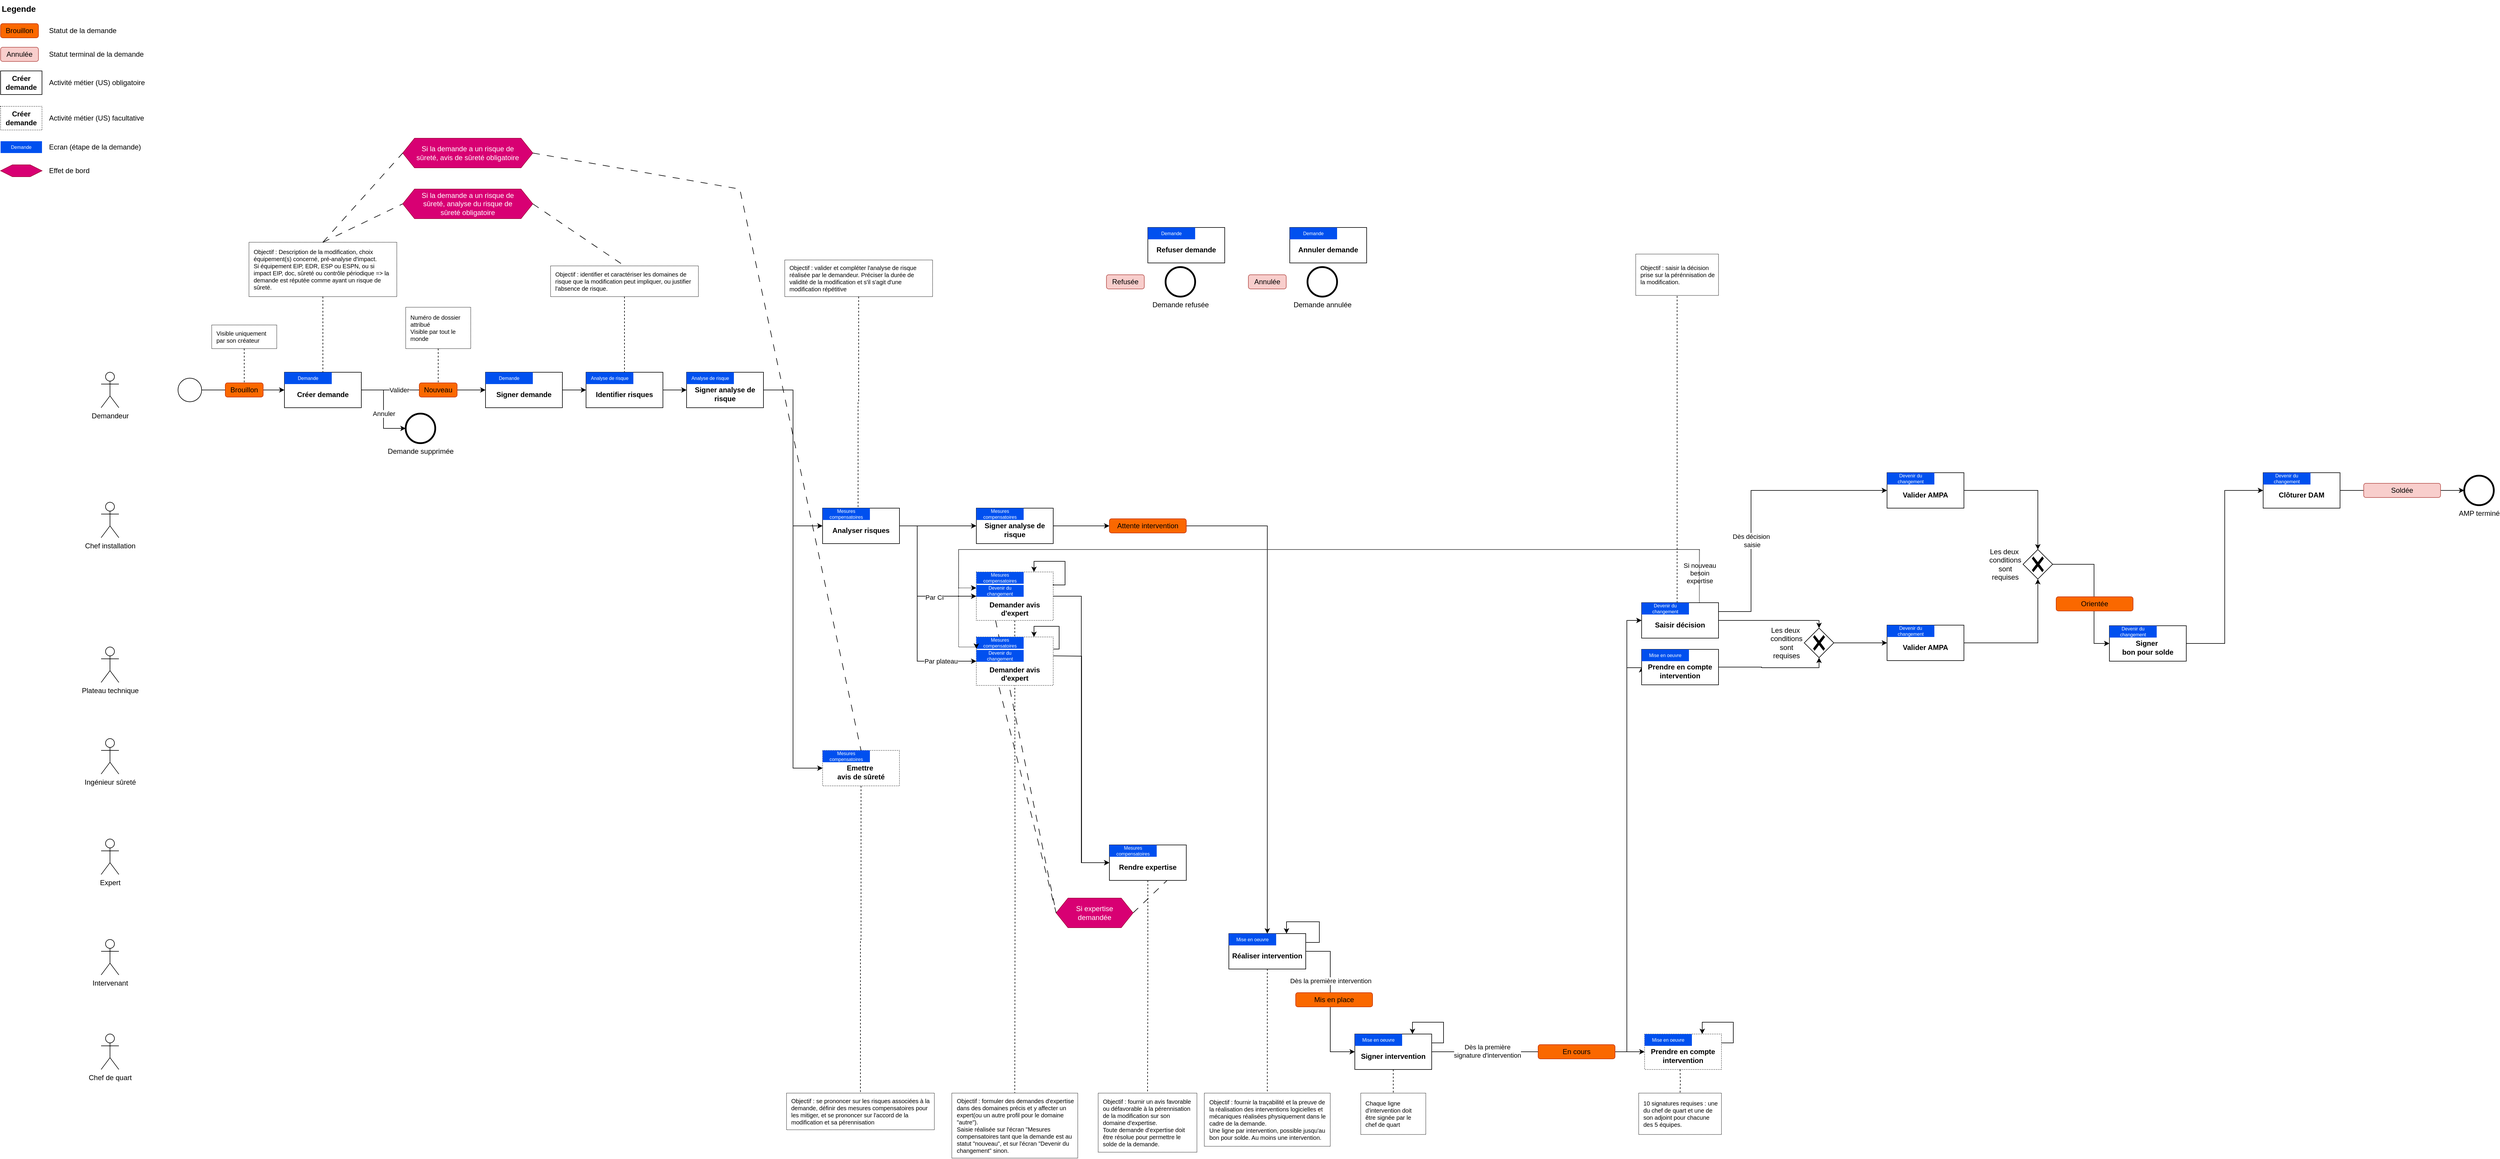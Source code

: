 <mxfile version="27.1.4">
  <diagram id="C5RBs43oDa-KdzZeNtuy" name="Page-1">
    <mxGraphModel dx="8952" dy="7243" grid="1" gridSize="10" guides="1" tooltips="1" connect="1" arrows="1" fold="1" page="1" pageScale="1" pageWidth="827" pageHeight="1169" math="0" shadow="0">
      <root>
        <mxCell id="WIyWlLk6GJQsqaUBKTNV-0" />
        <mxCell id="WIyWlLk6GJQsqaUBKTNV-1" parent="WIyWlLk6GJQsqaUBKTNV-0" />
        <mxCell id="8jjc2kqJS15EgWJWvcIl-383" value="" style="edgeStyle=orthogonalEdgeStyle;rounded=0;orthogonalLoop=1;jettySize=auto;html=1;exitX=1;exitY=0.5;exitDx=0;exitDy=0;" parent="WIyWlLk6GJQsqaUBKTNV-1" source="8jjc2kqJS15EgWJWvcIl-384" target="8jjc2kqJS15EgWJWvcIl-386" edge="1">
          <mxGeometry relative="1" as="geometry">
            <Array as="points" />
          </mxGeometry>
        </mxCell>
        <mxCell id="8jjc2kqJS15EgWJWvcIl-384" value="" style="ellipse;whiteSpace=wrap;html=1;" parent="WIyWlLk6GJQsqaUBKTNV-1" vertex="1">
          <mxGeometry x="-40" y="-1090" width="40" height="40" as="geometry" />
        </mxCell>
        <mxCell id="8jjc2kqJS15EgWJWvcIl-385" value="" style="edgeStyle=orthogonalEdgeStyle;rounded=0;orthogonalLoop=1;jettySize=auto;html=1;" parent="WIyWlLk6GJQsqaUBKTNV-1" source="8jjc2kqJS15EgWJWvcIl-386" target="8jjc2kqJS15EgWJWvcIl-387" edge="1">
          <mxGeometry relative="1" as="geometry" />
        </mxCell>
        <mxCell id="ZmzfmCcFbRjJiwDWbrTt-29" value="Valider" style="edgeLabel;html=1;align=center;verticalAlign=middle;resizable=0;points=[];" vertex="1" connectable="0" parent="8jjc2kqJS15EgWJWvcIl-385">
          <mxGeometry x="-0.389" relative="1" as="geometry">
            <mxPoint as="offset" />
          </mxGeometry>
        </mxCell>
        <mxCell id="ZmzfmCcFbRjJiwDWbrTt-28" style="edgeStyle=orthogonalEdgeStyle;rounded=0;orthogonalLoop=1;jettySize=auto;html=1;exitX=1;exitY=0.5;exitDx=0;exitDy=0;entryX=0;entryY=0.5;entryDx=0;entryDy=0;entryPerimeter=0;" edge="1" parent="WIyWlLk6GJQsqaUBKTNV-1" source="8jjc2kqJS15EgWJWvcIl-386" target="ZmzfmCcFbRjJiwDWbrTt-27">
          <mxGeometry relative="1" as="geometry" />
        </mxCell>
        <mxCell id="ZmzfmCcFbRjJiwDWbrTt-30" value="Annuler" style="edgeLabel;html=1;align=center;verticalAlign=middle;resizable=0;points=[];" vertex="1" connectable="0" parent="ZmzfmCcFbRjJiwDWbrTt-28">
          <mxGeometry x="-0.447" relative="1" as="geometry">
            <mxPoint y="39" as="offset" />
          </mxGeometry>
        </mxCell>
        <mxCell id="8jjc2kqJS15EgWJWvcIl-386" value="&lt;div&gt;&lt;br&gt;&lt;/div&gt;&lt;div&gt;Créer demande&lt;/div&gt;" style="rounded=0;whiteSpace=wrap;html=1;fontFamily=Helvetica;fontSize=12;fontColor=#000000;align=center;fontStyle=1;verticalAlign=middle;" parent="WIyWlLk6GJQsqaUBKTNV-1" vertex="1">
          <mxGeometry x="140" y="-1100" width="130" height="60" as="geometry" />
        </mxCell>
        <mxCell id="3V38OUaqerDAB0xKx_UT-15" style="edgeStyle=orthogonalEdgeStyle;rounded=0;orthogonalLoop=1;jettySize=auto;html=1;exitX=1;exitY=0.5;exitDx=0;exitDy=0;entryX=0;entryY=0.5;entryDx=0;entryDy=0;" parent="WIyWlLk6GJQsqaUBKTNV-1" source="8jjc2kqJS15EgWJWvcIl-387" target="3V38OUaqerDAB0xKx_UT-13" edge="1">
          <mxGeometry relative="1" as="geometry" />
        </mxCell>
        <mxCell id="8jjc2kqJS15EgWJWvcIl-387" value="&lt;div&gt;&lt;br&gt;&lt;/div&gt;&lt;div&gt;Signer demande&lt;/div&gt;" style="rounded=0;whiteSpace=wrap;html=1;fontFamily=Helvetica;fontSize=12;fontColor=#000000;align=center;fontStyle=1" parent="WIyWlLk6GJQsqaUBKTNV-1" vertex="1">
          <mxGeometry x="480" y="-1100" width="130" height="60" as="geometry" />
        </mxCell>
        <mxCell id="8jjc2kqJS15EgWJWvcIl-469" value="Brouillon" style="rounded=1;whiteSpace=wrap;html=1;fillColor=#fa6800;fontColor=#000000;strokeColor=#C73500;" parent="WIyWlLk6GJQsqaUBKTNV-1" vertex="1">
          <mxGeometry x="40" y="-1082" width="64" height="24" as="geometry" />
        </mxCell>
        <mxCell id="8jjc2kqJS15EgWJWvcIl-472" style="edgeStyle=orthogonalEdgeStyle;rounded=0;orthogonalLoop=1;jettySize=auto;html=1;exitX=0.5;exitY=1;exitDx=0;exitDy=0;entryX=0.5;entryY=0;entryDx=0;entryDy=0;dashed=1;endArrow=none;startFill=0;" parent="WIyWlLk6GJQsqaUBKTNV-1" source="8jjc2kqJS15EgWJWvcIl-471" target="8jjc2kqJS15EgWJWvcIl-469" edge="1">
          <mxGeometry relative="1" as="geometry" />
        </mxCell>
        <mxCell id="8jjc2kqJS15EgWJWvcIl-471" value="&lt;div align=&quot;left&quot;&gt;Visible uniquement par son créateur&lt;/div&gt;" style="text;html=1;align=left;verticalAlign=middle;whiteSpace=wrap;rounded=0;fontSize=10;strokeColor=default;dashed=1;dashPattern=1 1;glass=0;perimeterSpacing=0;labelPadding=0;spacing=8;" parent="WIyWlLk6GJQsqaUBKTNV-1" vertex="1">
          <mxGeometry x="17" y="-1180" width="110" height="40" as="geometry" />
        </mxCell>
        <mxCell id="8jjc2kqJS15EgWJWvcIl-473" value="Nouveau" style="rounded=1;whiteSpace=wrap;html=1;fillColor=#fa6800;fontColor=#000000;strokeColor=#C73500;" parent="WIyWlLk6GJQsqaUBKTNV-1" vertex="1">
          <mxGeometry x="368" y="-1082" width="64" height="24" as="geometry" />
        </mxCell>
        <mxCell id="8jjc2kqJS15EgWJWvcIl-474" value="&lt;div&gt;Numéro de dossier attribué&lt;/div&gt;&lt;div&gt;Visible par tout le monde&lt;/div&gt;" style="text;html=1;align=left;verticalAlign=middle;whiteSpace=wrap;rounded=0;fontSize=10;strokeColor=default;dashed=1;dashPattern=1 1;glass=0;perimeterSpacing=0;labelPadding=0;spacing=8;" parent="WIyWlLk6GJQsqaUBKTNV-1" vertex="1">
          <mxGeometry x="345" y="-1210" width="110" height="70" as="geometry" />
        </mxCell>
        <mxCell id="8jjc2kqJS15EgWJWvcIl-475" style="edgeStyle=orthogonalEdgeStyle;rounded=0;orthogonalLoop=1;jettySize=auto;html=1;exitX=0.5;exitY=1;exitDx=0;exitDy=0;entryX=0.5;entryY=0;entryDx=0;entryDy=0;dashed=1;endArrow=none;startFill=0;" parent="WIyWlLk6GJQsqaUBKTNV-1" source="8jjc2kqJS15EgWJWvcIl-474" target="8jjc2kqJS15EgWJWvcIl-473" edge="1">
          <mxGeometry relative="1" as="geometry">
            <mxPoint x="160" y="-1120" as="sourcePoint" />
            <mxPoint x="160" y="-1062" as="targetPoint" />
          </mxGeometry>
        </mxCell>
        <mxCell id="3V38OUaqerDAB0xKx_UT-0" value="Demande" style="rounded=0;whiteSpace=wrap;html=1;fillColor=#0050ef;fontColor=#ffffff;strokeColor=none;fontSize=8;" parent="WIyWlLk6GJQsqaUBKTNV-1" vertex="1">
          <mxGeometry x="140" y="-1100" width="80" height="20" as="geometry" />
        </mxCell>
        <mxCell id="3V38OUaqerDAB0xKx_UT-1" style="edgeStyle=orthogonalEdgeStyle;rounded=0;orthogonalLoop=1;jettySize=auto;html=1;exitX=0.5;exitY=1;exitDx=0;exitDy=0;entryX=0.5;entryY=0;entryDx=0;entryDy=0;dashed=1;endArrow=none;startFill=0;" parent="WIyWlLk6GJQsqaUBKTNV-1" source="3V38OUaqerDAB0xKx_UT-2" edge="1">
          <mxGeometry relative="1" as="geometry">
            <mxPoint x="205" y="-1100" as="targetPoint" />
          </mxGeometry>
        </mxCell>
        <mxCell id="ZmzfmCcFbRjJiwDWbrTt-33" style="rounded=0;orthogonalLoop=1;jettySize=auto;html=1;exitX=0.5;exitY=0;exitDx=0;exitDy=0;entryX=0;entryY=0.5;entryDx=0;entryDy=0;dashed=1;endArrow=none;startFill=0;dashPattern=12 12;" edge="1" parent="WIyWlLk6GJQsqaUBKTNV-1" source="3V38OUaqerDAB0xKx_UT-2" target="3V38OUaqerDAB0xKx_UT-16">
          <mxGeometry relative="1" as="geometry" />
        </mxCell>
        <mxCell id="3V38OUaqerDAB0xKx_UT-2" value="&lt;div&gt;Objectif : Description de la modification, choix équipement(s) concerné, pré-analyse d&#39;impact.&lt;/div&gt;&lt;div&gt;Si équipement EIP, EDR, ESP ou ESPN, ou si impact EIP, doc, sûreté ou contrôle périodique =&amp;gt; la demande est réputée comme ayant un risque de sûreté.&lt;/div&gt;" style="text;html=1;align=left;verticalAlign=middle;whiteSpace=wrap;rounded=0;fontSize=10;strokeColor=default;dashed=1;dashPattern=1 1;glass=0;perimeterSpacing=0;labelPadding=0;spacing=8;" parent="WIyWlLk6GJQsqaUBKTNV-1" vertex="1">
          <mxGeometry x="80" y="-1320" width="250" height="92" as="geometry" />
        </mxCell>
        <mxCell id="3V38OUaqerDAB0xKx_UT-3" value="Demande" style="rounded=0;whiteSpace=wrap;html=1;fillColor=#0050ef;fontColor=#ffffff;strokeColor=none;fontSize=8;" parent="WIyWlLk6GJQsqaUBKTNV-1" vertex="1">
          <mxGeometry x="480" y="-1100" width="80" height="20" as="geometry" />
        </mxCell>
        <mxCell id="3V38OUaqerDAB0xKx_UT-4" value="Brouillon" style="rounded=1;whiteSpace=wrap;html=1;fillColor=#fa6800;fontColor=#000000;strokeColor=#C73500;" parent="WIyWlLk6GJQsqaUBKTNV-1" vertex="1">
          <mxGeometry x="-340" y="-1690" width="64" height="24" as="geometry" />
        </mxCell>
        <mxCell id="3V38OUaqerDAB0xKx_UT-6" value="Legende" style="text;html=1;whiteSpace=wrap;overflow=hidden;rounded=0;fontStyle=1;fontSize=14;" parent="WIyWlLk6GJQsqaUBKTNV-1" vertex="1">
          <mxGeometry x="-340" y="-1730" width="60" height="26" as="geometry" />
        </mxCell>
        <mxCell id="3V38OUaqerDAB0xKx_UT-7" value="Statut de la demande" style="text;html=1;align=left;verticalAlign=middle;whiteSpace=wrap;rounded=0;" parent="WIyWlLk6GJQsqaUBKTNV-1" vertex="1">
          <mxGeometry x="-260" y="-1693" width="120" height="30" as="geometry" />
        </mxCell>
        <mxCell id="3V38OUaqerDAB0xKx_UT-8" value="&lt;div&gt;Créer demande&lt;/div&gt;" style="rounded=0;whiteSpace=wrap;html=1;fontFamily=Helvetica;fontSize=12;fontColor=#000000;align=center;fontStyle=1;verticalAlign=middle;" parent="WIyWlLk6GJQsqaUBKTNV-1" vertex="1">
          <mxGeometry x="-340" y="-1610" width="70" height="40" as="geometry" />
        </mxCell>
        <mxCell id="3V38OUaqerDAB0xKx_UT-9" value="Activité métier (US)&amp;nbsp;obligatoire" style="text;html=1;align=left;verticalAlign=middle;whiteSpace=wrap;rounded=0;" parent="WIyWlLk6GJQsqaUBKTNV-1" vertex="1">
          <mxGeometry x="-260" y="-1605" width="210" height="30" as="geometry" />
        </mxCell>
        <mxCell id="3V38OUaqerDAB0xKx_UT-10" value="Demande" style="rounded=0;whiteSpace=wrap;html=1;fillColor=#0050ef;fontColor=#ffffff;strokeColor=none;fontSize=8;" parent="WIyWlLk6GJQsqaUBKTNV-1" vertex="1">
          <mxGeometry x="-340" y="-1491" width="70" height="20" as="geometry" />
        </mxCell>
        <mxCell id="3V38OUaqerDAB0xKx_UT-12" value="Ecran (étape de la demande)" style="text;html=1;align=left;verticalAlign=middle;whiteSpace=wrap;rounded=0;" parent="WIyWlLk6GJQsqaUBKTNV-1" vertex="1">
          <mxGeometry x="-260" y="-1496" width="180" height="30" as="geometry" />
        </mxCell>
        <mxCell id="3V38OUaqerDAB0xKx_UT-26" style="edgeStyle=orthogonalEdgeStyle;rounded=0;orthogonalLoop=1;jettySize=auto;html=1;exitX=1;exitY=0.5;exitDx=0;exitDy=0;entryX=0;entryY=0.5;entryDx=0;entryDy=0;" parent="WIyWlLk6GJQsqaUBKTNV-1" source="3V38OUaqerDAB0xKx_UT-13" target="3V38OUaqerDAB0xKx_UT-23" edge="1">
          <mxGeometry relative="1" as="geometry" />
        </mxCell>
        <mxCell id="3V38OUaqerDAB0xKx_UT-13" value="&lt;br&gt;&lt;div&gt;Identifier risques&lt;/div&gt;" style="rounded=0;whiteSpace=wrap;html=1;fontFamily=Helvetica;fontSize=12;fontColor=#000000;align=center;fontStyle=1" parent="WIyWlLk6GJQsqaUBKTNV-1" vertex="1">
          <mxGeometry x="650" y="-1100" width="130" height="60" as="geometry" />
        </mxCell>
        <mxCell id="3V38OUaqerDAB0xKx_UT-14" value="Analyse de risque" style="rounded=0;whiteSpace=wrap;html=1;fillColor=#0050ef;fontColor=#ffffff;strokeColor=none;fontSize=8;" parent="WIyWlLk6GJQsqaUBKTNV-1" vertex="1">
          <mxGeometry x="650" y="-1100" width="80" height="20" as="geometry" />
        </mxCell>
        <mxCell id="3V38OUaqerDAB0xKx_UT-16" value="Si la demande a un risque de sûreté, analyse du risque de sûreté obligatoire" style="shape=hexagon;perimeter=hexagonPerimeter2;whiteSpace=wrap;html=1;fixedSize=1;spacingLeft=16;spacingRight=16;fillColor=#d80073;fontColor=#ffffff;strokeColor=#A50040;" parent="WIyWlLk6GJQsqaUBKTNV-1" vertex="1">
          <mxGeometry x="340" y="-1410" width="220" height="50" as="geometry" />
        </mxCell>
        <mxCell id="3V38OUaqerDAB0xKx_UT-19" value="&lt;div&gt;&lt;br&gt;&lt;/div&gt;" style="shape=hexagon;perimeter=hexagonPerimeter2;whiteSpace=wrap;html=1;fixedSize=1;spacingLeft=16;spacingRight=16;fillColor=#d80073;fontColor=#ffffff;strokeColor=#A50040;" parent="WIyWlLk6GJQsqaUBKTNV-1" vertex="1">
          <mxGeometry x="-340" y="-1451" width="70" height="20" as="geometry" />
        </mxCell>
        <mxCell id="3V38OUaqerDAB0xKx_UT-20" value="Effet de bord" style="text;html=1;align=left;verticalAlign=middle;whiteSpace=wrap;rounded=0;" parent="WIyWlLk6GJQsqaUBKTNV-1" vertex="1">
          <mxGeometry x="-260" y="-1456" width="180" height="30" as="geometry" />
        </mxCell>
        <mxCell id="3V38OUaqerDAB0xKx_UT-21" value="&lt;div&gt;Objectif : identifier et caractériser les domaines de risque que la modification peut impliquer, ou justifier l&#39;absence de risque.&lt;/div&gt;" style="text;html=1;align=left;verticalAlign=middle;whiteSpace=wrap;rounded=0;fontSize=10;strokeColor=default;dashed=1;dashPattern=1 1;glass=0;perimeterSpacing=0;labelPadding=0;spacing=8;" parent="WIyWlLk6GJQsqaUBKTNV-1" vertex="1">
          <mxGeometry x="590" y="-1280" width="250" height="52" as="geometry" />
        </mxCell>
        <mxCell id="3V38OUaqerDAB0xKx_UT-22" style="edgeStyle=orthogonalEdgeStyle;rounded=0;orthogonalLoop=1;jettySize=auto;html=1;exitX=0.5;exitY=1;exitDx=0;exitDy=0;entryX=0.5;entryY=0;entryDx=0;entryDy=0;dashed=1;endArrow=none;startFill=0;" parent="WIyWlLk6GJQsqaUBKTNV-1" source="3V38OUaqerDAB0xKx_UT-21" target="3V38OUaqerDAB0xKx_UT-13" edge="1">
          <mxGeometry relative="1" as="geometry">
            <mxPoint x="360" y="-1022" as="targetPoint" />
            <mxPoint x="360" y="-1150" as="sourcePoint" />
          </mxGeometry>
        </mxCell>
        <mxCell id="3V38OUaqerDAB0xKx_UT-33" style="edgeStyle=orthogonalEdgeStyle;rounded=0;orthogonalLoop=1;jettySize=auto;html=1;exitX=1;exitY=0.5;exitDx=0;exitDy=0;entryX=0;entryY=0.5;entryDx=0;entryDy=0;" parent="WIyWlLk6GJQsqaUBKTNV-1" source="3V38OUaqerDAB0xKx_UT-23" target="3V38OUaqerDAB0xKx_UT-31" edge="1">
          <mxGeometry relative="1" as="geometry" />
        </mxCell>
        <mxCell id="ZmzfmCcFbRjJiwDWbrTt-7" style="edgeStyle=orthogonalEdgeStyle;rounded=0;orthogonalLoop=1;jettySize=auto;html=1;exitX=1;exitY=0.5;exitDx=0;exitDy=0;entryX=0;entryY=0.5;entryDx=0;entryDy=0;" edge="1" parent="WIyWlLk6GJQsqaUBKTNV-1" source="3V38OUaqerDAB0xKx_UT-23" target="ZmzfmCcFbRjJiwDWbrTt-5">
          <mxGeometry relative="1" as="geometry" />
        </mxCell>
        <mxCell id="3V38OUaqerDAB0xKx_UT-23" value="&lt;div&gt;&lt;br&gt;&lt;/div&gt;&lt;div&gt;Signer analyse de risque&lt;/div&gt;" style="rounded=0;whiteSpace=wrap;html=1;fontFamily=Helvetica;fontSize=12;fontColor=#000000;align=center;fontStyle=1" parent="WIyWlLk6GJQsqaUBKTNV-1" vertex="1">
          <mxGeometry x="820" y="-1100" width="130" height="60" as="geometry" />
        </mxCell>
        <mxCell id="3V38OUaqerDAB0xKx_UT-24" value="Analyse de risque" style="rounded=0;whiteSpace=wrap;html=1;fillColor=#0050ef;fontColor=#ffffff;strokeColor=none;fontSize=8;" parent="WIyWlLk6GJQsqaUBKTNV-1" vertex="1">
          <mxGeometry x="820" y="-1100" width="80" height="20" as="geometry" />
        </mxCell>
        <mxCell id="3V38OUaqerDAB0xKx_UT-27" value="Demandeur" style="shape=umlActor;verticalLabelPosition=bottom;verticalAlign=top;html=1;outlineConnect=0;" parent="WIyWlLk6GJQsqaUBKTNV-1" vertex="1">
          <mxGeometry x="-170" y="-1100" width="30" height="60" as="geometry" />
        </mxCell>
        <mxCell id="3V38OUaqerDAB0xKx_UT-30" value="Chef installation" style="shape=umlActor;verticalLabelPosition=bottom;verticalAlign=top;html=1;outlineConnect=0;" parent="WIyWlLk6GJQsqaUBKTNV-1" vertex="1">
          <mxGeometry x="-170" y="-880" width="30" height="60" as="geometry" />
        </mxCell>
        <mxCell id="ZmzfmCcFbRjJiwDWbrTt-2" style="edgeStyle=orthogonalEdgeStyle;rounded=0;orthogonalLoop=1;jettySize=auto;html=1;exitX=1;exitY=0.5;exitDx=0;exitDy=0;entryX=0;entryY=0.5;entryDx=0;entryDy=0;" edge="1" parent="WIyWlLk6GJQsqaUBKTNV-1" source="3V38OUaqerDAB0xKx_UT-31" target="ZmzfmCcFbRjJiwDWbrTt-0">
          <mxGeometry relative="1" as="geometry" />
        </mxCell>
        <mxCell id="ZmzfmCcFbRjJiwDWbrTt-21" style="edgeStyle=orthogonalEdgeStyle;rounded=0;orthogonalLoop=1;jettySize=auto;html=1;exitX=1;exitY=0.5;exitDx=0;exitDy=0;entryX=0;entryY=0.5;entryDx=0;entryDy=0;" edge="1" parent="WIyWlLk6GJQsqaUBKTNV-1" source="3V38OUaqerDAB0xKx_UT-31" target="ZmzfmCcFbRjJiwDWbrTt-16">
          <mxGeometry relative="1" as="geometry">
            <mxPoint x="1250" y="-700" as="targetPoint" />
            <Array as="points">
              <mxPoint x="1210" y="-840" />
              <mxPoint x="1210" y="-721" />
            </Array>
          </mxGeometry>
        </mxCell>
        <mxCell id="ZmzfmCcFbRjJiwDWbrTt-57" value="Par CI" style="edgeLabel;html=1;align=center;verticalAlign=middle;resizable=0;points=[];" vertex="1" connectable="0" parent="ZmzfmCcFbRjJiwDWbrTt-21">
          <mxGeometry x="0.641" y="-1" relative="1" as="geometry">
            <mxPoint x="-27" y="1" as="offset" />
          </mxGeometry>
        </mxCell>
        <mxCell id="ZmzfmCcFbRjJiwDWbrTt-25" style="edgeStyle=orthogonalEdgeStyle;rounded=0;orthogonalLoop=1;jettySize=auto;html=1;exitX=1;exitY=0.5;exitDx=0;exitDy=0;entryX=0;entryY=0.5;entryDx=0;entryDy=0;" edge="1" parent="WIyWlLk6GJQsqaUBKTNV-1" source="3V38OUaqerDAB0xKx_UT-31" target="ZmzfmCcFbRjJiwDWbrTt-104">
          <mxGeometry relative="1" as="geometry">
            <mxPoint x="1210" y="-590" as="targetPoint" />
            <Array as="points">
              <mxPoint x="1210" y="-840" />
              <mxPoint x="1210" y="-611" />
            </Array>
          </mxGeometry>
        </mxCell>
        <mxCell id="ZmzfmCcFbRjJiwDWbrTt-58" value="Par plateau" style="edgeLabel;html=1;align=center;verticalAlign=middle;resizable=0;points=[];" vertex="1" connectable="0" parent="ZmzfmCcFbRjJiwDWbrTt-25">
          <mxGeometry x="0.785" y="-5" relative="1" as="geometry">
            <mxPoint x="-22" y="-5" as="offset" />
          </mxGeometry>
        </mxCell>
        <mxCell id="3V38OUaqerDAB0xKx_UT-31" value="&lt;br&gt;&lt;div&gt;Analyser risques&lt;/div&gt;" style="rounded=0;whiteSpace=wrap;html=1;fontFamily=Helvetica;fontSize=12;fontColor=#000000;align=center;fontStyle=1" parent="WIyWlLk6GJQsqaUBKTNV-1" vertex="1">
          <mxGeometry x="1050" y="-870" width="130" height="60" as="geometry" />
        </mxCell>
        <mxCell id="3V38OUaqerDAB0xKx_UT-32" value="Mesures compensatoires" style="rounded=0;whiteSpace=wrap;html=1;fillColor=#0050ef;fontColor=#ffffff;strokeColor=none;fontSize=8;" parent="WIyWlLk6GJQsqaUBKTNV-1" vertex="1">
          <mxGeometry x="1050" y="-870" width="80" height="20" as="geometry" />
        </mxCell>
        <mxCell id="3V38OUaqerDAB0xKx_UT-34" value="&lt;div&gt;Objectif : valider et compléter l&#39;analyse de risque réalisée par le demandeur. Préciser la durée de validité de la modification et s&#39;il s&#39;agit d&#39;une modification répétitive&lt;/div&gt;" style="text;html=1;align=left;verticalAlign=middle;whiteSpace=wrap;rounded=0;fontSize=10;strokeColor=default;dashed=1;dashPattern=1 1;glass=0;perimeterSpacing=0;labelPadding=0;spacing=8;" parent="WIyWlLk6GJQsqaUBKTNV-1" vertex="1">
          <mxGeometry x="986" y="-1290" width="250" height="62" as="geometry" />
        </mxCell>
        <mxCell id="3V38OUaqerDAB0xKx_UT-35" style="edgeStyle=orthogonalEdgeStyle;rounded=0;orthogonalLoop=1;jettySize=auto;html=1;exitX=0.5;exitY=1;exitDx=0;exitDy=0;entryX=0.75;entryY=0;entryDx=0;entryDy=0;dashed=1;endArrow=none;startFill=0;" parent="WIyWlLk6GJQsqaUBKTNV-1" source="3V38OUaqerDAB0xKx_UT-34" target="3V38OUaqerDAB0xKx_UT-32" edge="1">
          <mxGeometry relative="1" as="geometry">
            <mxPoint x="760" y="-1002" as="targetPoint" />
            <mxPoint x="760" y="-1130" as="sourcePoint" />
          </mxGeometry>
        </mxCell>
        <mxCell id="ZmzfmCcFbRjJiwDWbrTt-26" style="edgeStyle=orthogonalEdgeStyle;rounded=0;orthogonalLoop=1;jettySize=auto;html=1;exitX=1;exitY=0.5;exitDx=0;exitDy=0;entryX=0;entryY=0.5;entryDx=0;entryDy=0;" edge="1" parent="WIyWlLk6GJQsqaUBKTNV-1" source="ZmzfmCcFbRjJiwDWbrTt-0" target="ZmzfmCcFbRjJiwDWbrTt-3">
          <mxGeometry relative="1" as="geometry" />
        </mxCell>
        <mxCell id="ZmzfmCcFbRjJiwDWbrTt-0" value="&lt;div&gt;&lt;br&gt;&lt;/div&gt;&lt;div&gt;Signer analyse de risque&lt;/div&gt;" style="rounded=0;whiteSpace=wrap;html=1;fontFamily=Helvetica;fontSize=12;fontColor=#000000;align=center;fontStyle=1" vertex="1" parent="WIyWlLk6GJQsqaUBKTNV-1">
          <mxGeometry x="1310" y="-870" width="130" height="60" as="geometry" />
        </mxCell>
        <mxCell id="ZmzfmCcFbRjJiwDWbrTt-1" value="Mesures compensatoires" style="rounded=0;whiteSpace=wrap;html=1;fillColor=#0050ef;fontColor=#ffffff;strokeColor=none;fontSize=8;" vertex="1" parent="WIyWlLk6GJQsqaUBKTNV-1">
          <mxGeometry x="1310" y="-870" width="80" height="20" as="geometry" />
        </mxCell>
        <mxCell id="ZmzfmCcFbRjJiwDWbrTt-64" style="edgeStyle=orthogonalEdgeStyle;rounded=0;orthogonalLoop=1;jettySize=auto;html=1;exitX=1;exitY=0.5;exitDx=0;exitDy=0;entryX=0.5;entryY=0;entryDx=0;entryDy=0;" edge="1" parent="WIyWlLk6GJQsqaUBKTNV-1" source="ZmzfmCcFbRjJiwDWbrTt-3" target="ZmzfmCcFbRjJiwDWbrTt-62">
          <mxGeometry relative="1" as="geometry" />
        </mxCell>
        <mxCell id="ZmzfmCcFbRjJiwDWbrTt-3" value="Attente intervention" style="rounded=1;whiteSpace=wrap;html=1;fillColor=#fa6800;fontColor=#000000;strokeColor=#C73500;" vertex="1" parent="WIyWlLk6GJQsqaUBKTNV-1">
          <mxGeometry x="1535" y="-852" width="130" height="24" as="geometry" />
        </mxCell>
        <mxCell id="ZmzfmCcFbRjJiwDWbrTt-4" value="Ingénieur sûreté" style="shape=umlActor;verticalLabelPosition=bottom;verticalAlign=top;html=1;outlineConnect=0;" vertex="1" parent="WIyWlLk6GJQsqaUBKTNV-1">
          <mxGeometry x="-170" y="-480" width="30" height="60" as="geometry" />
        </mxCell>
        <mxCell id="ZmzfmCcFbRjJiwDWbrTt-5" value="&lt;div&gt;&lt;br&gt;&lt;/div&gt;&lt;div&gt;Emettre&amp;nbsp;&lt;/div&gt;&lt;div&gt;avis de sûreté&lt;/div&gt;" style="rounded=0;whiteSpace=wrap;html=1;fontFamily=Helvetica;fontSize=12;fontColor=#000000;align=center;fontStyle=1;dashed=1;dashPattern=1 2;" vertex="1" parent="WIyWlLk6GJQsqaUBKTNV-1">
          <mxGeometry x="1050" y="-460" width="130" height="60" as="geometry" />
        </mxCell>
        <mxCell id="ZmzfmCcFbRjJiwDWbrTt-6" value="Mesures compensatoires" style="rounded=0;whiteSpace=wrap;html=1;fillColor=#0050ef;fontColor=#ffffff;strokeColor=none;fontSize=8;" vertex="1" parent="WIyWlLk6GJQsqaUBKTNV-1">
          <mxGeometry x="1050" y="-460" width="80" height="20" as="geometry" />
        </mxCell>
        <mxCell id="ZmzfmCcFbRjJiwDWbrTt-8" value="Si la demande a un risque de sûreté, avis de sûreté obligatoire" style="shape=hexagon;perimeter=hexagonPerimeter2;whiteSpace=wrap;html=1;fixedSize=1;spacingLeft=16;spacingRight=16;fillColor=#d80073;fontColor=#ffffff;strokeColor=#A50040;" vertex="1" parent="WIyWlLk6GJQsqaUBKTNV-1">
          <mxGeometry x="340" y="-1496" width="220" height="50" as="geometry" />
        </mxCell>
        <mxCell id="ZmzfmCcFbRjJiwDWbrTt-12" value="Plateau technique" style="shape=umlActor;verticalLabelPosition=bottom;verticalAlign=top;html=1;outlineConnect=0;" vertex="1" parent="WIyWlLk6GJQsqaUBKTNV-1">
          <mxGeometry x="-170" y="-635" width="30" height="60" as="geometry" />
        </mxCell>
        <mxCell id="ZmzfmCcFbRjJiwDWbrTt-50" style="edgeStyle=orthogonalEdgeStyle;rounded=0;orthogonalLoop=1;jettySize=auto;html=1;exitX=1;exitY=0.5;exitDx=0;exitDy=0;entryX=0;entryY=0.5;entryDx=0;entryDy=0;" edge="1" parent="WIyWlLk6GJQsqaUBKTNV-1" source="ZmzfmCcFbRjJiwDWbrTt-16" target="ZmzfmCcFbRjJiwDWbrTt-48">
          <mxGeometry relative="1" as="geometry" />
        </mxCell>
        <mxCell id="ZmzfmCcFbRjJiwDWbrTt-16" value="&lt;br&gt;&lt;div&gt;&lt;br&gt;&lt;/div&gt;&lt;div&gt;&lt;br&gt;&lt;/div&gt;&lt;div&gt;Demander avis d&#39;expert&lt;/div&gt;" style="rounded=0;whiteSpace=wrap;html=1;fontFamily=Helvetica;fontSize=12;fontColor=#000000;align=center;fontStyle=1;dashed=1;dashPattern=1 2;" vertex="1" parent="WIyWlLk6GJQsqaUBKTNV-1">
          <mxGeometry x="1310" y="-762" width="130" height="82" as="geometry" />
        </mxCell>
        <mxCell id="ZmzfmCcFbRjJiwDWbrTt-17" value="Mesures compensatoires" style="rounded=0;whiteSpace=wrap;html=1;fillColor=#0050ef;fontColor=#ffffff;strokeColor=none;fontSize=8;" vertex="1" parent="WIyWlLk6GJQsqaUBKTNV-1">
          <mxGeometry x="1310" y="-762" width="80" height="20" as="geometry" />
        </mxCell>
        <mxCell id="ZmzfmCcFbRjJiwDWbrTt-18" value="&lt;div&gt;Créer demande&lt;/div&gt;" style="rounded=0;whiteSpace=wrap;html=1;fontFamily=Helvetica;fontSize=12;fontColor=#000000;align=center;fontStyle=1;verticalAlign=middle;dashed=1;dashPattern=1 2;" vertex="1" parent="WIyWlLk6GJQsqaUBKTNV-1">
          <mxGeometry x="-340" y="-1550" width="70" height="40" as="geometry" />
        </mxCell>
        <mxCell id="ZmzfmCcFbRjJiwDWbrTt-19" value="Activité métier (US) facultative" style="text;html=1;align=left;verticalAlign=middle;whiteSpace=wrap;rounded=0;" vertex="1" parent="WIyWlLk6GJQsqaUBKTNV-1">
          <mxGeometry x="-260" y="-1545" width="210" height="30" as="geometry" />
        </mxCell>
        <mxCell id="ZmzfmCcFbRjJiwDWbrTt-51" style="edgeStyle=orthogonalEdgeStyle;rounded=0;orthogonalLoop=1;jettySize=auto;html=1;exitX=1;exitY=0.5;exitDx=0;exitDy=0;entryX=0;entryY=0.5;entryDx=0;entryDy=0;" edge="1" parent="WIyWlLk6GJQsqaUBKTNV-1" target="ZmzfmCcFbRjJiwDWbrTt-48">
          <mxGeometry relative="1" as="geometry">
            <mxPoint x="1440.0" y="-620" as="sourcePoint" />
          </mxGeometry>
        </mxCell>
        <mxCell id="ZmzfmCcFbRjJiwDWbrTt-54" style="rounded=0;orthogonalLoop=1;jettySize=auto;html=1;exitX=0.25;exitY=1;exitDx=0;exitDy=0;entryX=0;entryY=0.5;entryDx=0;entryDy=0;dashed=1;dashPattern=12 12;endArrow=none;startFill=0;" edge="1" parent="WIyWlLk6GJQsqaUBKTNV-1" target="ZmzfmCcFbRjJiwDWbrTt-53">
          <mxGeometry relative="1" as="geometry">
            <mxPoint x="1342.5" y="-590" as="sourcePoint" />
          </mxGeometry>
        </mxCell>
        <mxCell id="ZmzfmCcFbRjJiwDWbrTt-27" value="Demande supprimée" style="points=[[0.145,0.145,0],[0.5,0,0],[0.855,0.145,0],[1,0.5,0],[0.855,0.855,0],[0.5,1,0],[0.145,0.855,0],[0,0.5,0]];shape=mxgraph.bpmn.event;html=1;verticalLabelPosition=bottom;labelBackgroundColor=#ffffff;verticalAlign=top;align=center;perimeter=ellipsePerimeter;outlineConnect=0;aspect=fixed;outline=end;symbol=terminate2;" vertex="1" parent="WIyWlLk6GJQsqaUBKTNV-1">
          <mxGeometry x="345" y="-1030" width="50" height="50" as="geometry" />
        </mxCell>
        <mxCell id="ZmzfmCcFbRjJiwDWbrTt-31" value="&lt;div&gt;Annulée&lt;/div&gt;" style="rounded=1;whiteSpace=wrap;html=1;fillColor=#f8cecc;strokeColor=#b85450;" vertex="1" parent="WIyWlLk6GJQsqaUBKTNV-1">
          <mxGeometry x="-340" y="-1650" width="64" height="24" as="geometry" />
        </mxCell>
        <mxCell id="ZmzfmCcFbRjJiwDWbrTt-32" value="Statut terminal de la demande" style="text;html=1;align=left;verticalAlign=middle;whiteSpace=wrap;rounded=0;" vertex="1" parent="WIyWlLk6GJQsqaUBKTNV-1">
          <mxGeometry x="-260" y="-1653" width="170" height="30" as="geometry" />
        </mxCell>
        <mxCell id="ZmzfmCcFbRjJiwDWbrTt-34" style="rounded=0;orthogonalLoop=1;jettySize=auto;html=1;exitX=1;exitY=0.5;exitDx=0;exitDy=0;entryX=0.5;entryY=0;entryDx=0;entryDy=0;dashed=1;endArrow=none;startFill=0;dashPattern=12 12;" edge="1" parent="WIyWlLk6GJQsqaUBKTNV-1" source="3V38OUaqerDAB0xKx_UT-16" target="3V38OUaqerDAB0xKx_UT-21">
          <mxGeometry relative="1" as="geometry">
            <mxPoint x="690" y="-1305" as="sourcePoint" />
            <mxPoint x="825" y="-1370" as="targetPoint" />
          </mxGeometry>
        </mxCell>
        <mxCell id="ZmzfmCcFbRjJiwDWbrTt-35" style="rounded=0;orthogonalLoop=1;jettySize=auto;html=1;exitX=0.5;exitY=0;exitDx=0;exitDy=0;entryX=0;entryY=0.5;entryDx=0;entryDy=0;dashed=1;endArrow=none;startFill=0;dashPattern=12 12;" edge="1" parent="WIyWlLk6GJQsqaUBKTNV-1" source="3V38OUaqerDAB0xKx_UT-2" target="ZmzfmCcFbRjJiwDWbrTt-8">
          <mxGeometry relative="1" as="geometry">
            <mxPoint x="240" y="-1235" as="sourcePoint" />
            <mxPoint x="375" y="-1300" as="targetPoint" />
          </mxGeometry>
        </mxCell>
        <mxCell id="ZmzfmCcFbRjJiwDWbrTt-36" style="rounded=0;orthogonalLoop=1;jettySize=auto;html=1;exitX=1;exitY=0.5;exitDx=0;exitDy=0;entryX=0.5;entryY=0;entryDx=0;entryDy=0;dashed=1;endArrow=none;startFill=0;dashPattern=12 12;" edge="1" parent="WIyWlLk6GJQsqaUBKTNV-1" source="ZmzfmCcFbRjJiwDWbrTt-8" target="ZmzfmCcFbRjJiwDWbrTt-5">
          <mxGeometry relative="1" as="geometry">
            <mxPoint x="720" y="-1410" as="sourcePoint" />
            <mxPoint x="875" y="-1305" as="targetPoint" />
            <Array as="points">
              <mxPoint x="910" y="-1410" />
            </Array>
          </mxGeometry>
        </mxCell>
        <mxCell id="ZmzfmCcFbRjJiwDWbrTt-37" value="Annulée" style="rounded=1;whiteSpace=wrap;html=1;fillColor=#f8cecc;fontColor=default;strokeColor=#b85450;align=center;verticalAlign=middle;fontFamily=Helvetica;fontSize=12;" vertex="1" parent="WIyWlLk6GJQsqaUBKTNV-1">
          <mxGeometry x="1770" y="-1265" width="64" height="24" as="geometry" />
        </mxCell>
        <mxCell id="ZmzfmCcFbRjJiwDWbrTt-38" value="Demande annulée" style="points=[[0.145,0.145,0],[0.5,0,0],[0.855,0.145,0],[1,0.5,0],[0.855,0.855,0],[0.5,1,0],[0.145,0.855,0],[0,0.5,0]];shape=mxgraph.bpmn.event;html=1;verticalLabelPosition=bottom;labelBackgroundColor=#ffffff;verticalAlign=top;align=center;perimeter=ellipsePerimeter;outlineConnect=0;aspect=fixed;outline=end;symbol=terminate2;" vertex="1" parent="WIyWlLk6GJQsqaUBKTNV-1">
          <mxGeometry x="1870" y="-1278" width="50" height="50" as="geometry" />
        </mxCell>
        <mxCell id="ZmzfmCcFbRjJiwDWbrTt-39" value="&lt;div&gt;&lt;br&gt;&lt;/div&gt;&lt;div&gt;Annuler demande&lt;/div&gt;" style="rounded=0;whiteSpace=wrap;html=1;fontFamily=Helvetica;fontSize=12;fontColor=#000000;align=center;fontStyle=1" vertex="1" parent="WIyWlLk6GJQsqaUBKTNV-1">
          <mxGeometry x="1840" y="-1345" width="130" height="60" as="geometry" />
        </mxCell>
        <mxCell id="ZmzfmCcFbRjJiwDWbrTt-40" value="Demande" style="rounded=0;whiteSpace=wrap;html=1;fillColor=#0050ef;fontColor=#ffffff;strokeColor=none;fontSize=8;" vertex="1" parent="WIyWlLk6GJQsqaUBKTNV-1">
          <mxGeometry x="1840" y="-1345" width="80" height="20" as="geometry" />
        </mxCell>
        <mxCell id="ZmzfmCcFbRjJiwDWbrTt-41" value="Refusée" style="rounded=1;whiteSpace=wrap;html=1;fillColor=#f8cecc;fontColor=default;strokeColor=#b85450;align=center;verticalAlign=middle;fontFamily=Helvetica;fontSize=12;" vertex="1" parent="WIyWlLk6GJQsqaUBKTNV-1">
          <mxGeometry x="1530" y="-1265" width="64" height="24" as="geometry" />
        </mxCell>
        <mxCell id="ZmzfmCcFbRjJiwDWbrTt-42" value="Demande refusée" style="points=[[0.145,0.145,0],[0.5,0,0],[0.855,0.145,0],[1,0.5,0],[0.855,0.855,0],[0.5,1,0],[0.145,0.855,0],[0,0.5,0]];shape=mxgraph.bpmn.event;html=1;verticalLabelPosition=bottom;labelBackgroundColor=#ffffff;verticalAlign=top;align=center;perimeter=ellipsePerimeter;outlineConnect=0;aspect=fixed;outline=end;symbol=terminate2;" vertex="1" parent="WIyWlLk6GJQsqaUBKTNV-1">
          <mxGeometry x="1630" y="-1278" width="50" height="50" as="geometry" />
        </mxCell>
        <mxCell id="ZmzfmCcFbRjJiwDWbrTt-43" value="&lt;div&gt;&lt;br&gt;&lt;/div&gt;&lt;div&gt;Refuser demande&lt;/div&gt;" style="rounded=0;whiteSpace=wrap;html=1;fontFamily=Helvetica;fontSize=12;fontColor=#000000;align=center;fontStyle=1" vertex="1" parent="WIyWlLk6GJQsqaUBKTNV-1">
          <mxGeometry x="1600" y="-1345" width="130" height="60" as="geometry" />
        </mxCell>
        <mxCell id="ZmzfmCcFbRjJiwDWbrTt-44" value="Demande" style="rounded=0;whiteSpace=wrap;html=1;fillColor=#0050ef;fontColor=#ffffff;strokeColor=none;fontSize=8;" vertex="1" parent="WIyWlLk6GJQsqaUBKTNV-1">
          <mxGeometry x="1600" y="-1345" width="80" height="20" as="geometry" />
        </mxCell>
        <mxCell id="ZmzfmCcFbRjJiwDWbrTt-45" value="&lt;div&gt;Objectif : se prononcer sur les risques associées à la demande, définir des mesures compensatoires pour les mitiger, et se prononcer sur l&#39;accord de la modification et sa pérennisation&lt;/div&gt;" style="text;html=1;align=left;verticalAlign=middle;whiteSpace=wrap;rounded=0;fontSize=10;strokeColor=default;dashed=1;dashPattern=1 1;glass=0;perimeterSpacing=0;labelPadding=0;spacing=8;" vertex="1" parent="WIyWlLk6GJQsqaUBKTNV-1">
          <mxGeometry x="989" y="120" width="250" height="62" as="geometry" />
        </mxCell>
        <mxCell id="ZmzfmCcFbRjJiwDWbrTt-46" style="edgeStyle=orthogonalEdgeStyle;rounded=0;orthogonalLoop=1;jettySize=auto;html=1;exitX=0.5;exitY=1;exitDx=0;exitDy=0;entryX=0.5;entryY=0;entryDx=0;entryDy=0;dashed=1;endArrow=none;startFill=0;" edge="1" parent="WIyWlLk6GJQsqaUBKTNV-1" source="ZmzfmCcFbRjJiwDWbrTt-5" target="ZmzfmCcFbRjJiwDWbrTt-45">
          <mxGeometry relative="1" as="geometry">
            <mxPoint x="1160" y="-582" as="targetPoint" />
            <mxPoint x="1161" y="-940" as="sourcePoint" />
          </mxGeometry>
        </mxCell>
        <mxCell id="ZmzfmCcFbRjJiwDWbrTt-47" value="Expert" style="shape=umlActor;verticalLabelPosition=bottom;verticalAlign=top;html=1;outlineConnect=0;" vertex="1" parent="WIyWlLk6GJQsqaUBKTNV-1">
          <mxGeometry x="-170" y="-310" width="30" height="60" as="geometry" />
        </mxCell>
        <mxCell id="ZmzfmCcFbRjJiwDWbrTt-48" value="&lt;br&gt;&lt;div&gt;Rendre expertise&lt;/div&gt;" style="rounded=0;whiteSpace=wrap;html=1;fontFamily=Helvetica;fontSize=12;fontColor=#000000;align=center;fontStyle=1;" vertex="1" parent="WIyWlLk6GJQsqaUBKTNV-1">
          <mxGeometry x="1535" y="-300" width="130" height="60" as="geometry" />
        </mxCell>
        <mxCell id="ZmzfmCcFbRjJiwDWbrTt-49" value="Mesures compensatoires" style="rounded=0;whiteSpace=wrap;html=1;fillColor=#0050ef;fontColor=#ffffff;strokeColor=none;fontSize=8;" vertex="1" parent="WIyWlLk6GJQsqaUBKTNV-1">
          <mxGeometry x="1535" y="-300" width="80" height="20" as="geometry" />
        </mxCell>
        <mxCell id="ZmzfmCcFbRjJiwDWbrTt-55" style="rounded=0;orthogonalLoop=1;jettySize=auto;html=1;exitX=1;exitY=0.5;exitDx=0;exitDy=0;entryX=0.75;entryY=1;entryDx=0;entryDy=0;dashed=1;dashPattern=12 12;endArrow=none;startFill=0;" edge="1" parent="WIyWlLk6GJQsqaUBKTNV-1" source="ZmzfmCcFbRjJiwDWbrTt-53" target="ZmzfmCcFbRjJiwDWbrTt-48">
          <mxGeometry relative="1" as="geometry" />
        </mxCell>
        <mxCell id="ZmzfmCcFbRjJiwDWbrTt-53" value="&lt;div&gt;Si expertise demandée&lt;/div&gt;" style="shape=hexagon;perimeter=hexagonPerimeter2;whiteSpace=wrap;html=1;fixedSize=1;spacingLeft=16;spacingRight=16;fillColor=#d80073;fontColor=#ffffff;strokeColor=#A50040;" vertex="1" parent="WIyWlLk6GJQsqaUBKTNV-1">
          <mxGeometry x="1445" y="-210" width="130" height="50" as="geometry" />
        </mxCell>
        <mxCell id="ZmzfmCcFbRjJiwDWbrTt-56" style="rounded=0;orthogonalLoop=1;jettySize=auto;html=1;exitX=0.25;exitY=1;exitDx=0;exitDy=0;entryX=0;entryY=0.5;entryDx=0;entryDy=0;dashed=1;dashPattern=12 12;endArrow=none;startFill=0;" edge="1" parent="WIyWlLk6GJQsqaUBKTNV-1" source="ZmzfmCcFbRjJiwDWbrTt-16" target="ZmzfmCcFbRjJiwDWbrTt-53">
          <mxGeometry relative="1" as="geometry">
            <mxPoint x="1435" y="-300" as="sourcePoint" />
            <mxPoint x="1537" y="105" as="targetPoint" />
          </mxGeometry>
        </mxCell>
        <mxCell id="ZmzfmCcFbRjJiwDWbrTt-59" style="edgeStyle=orthogonalEdgeStyle;rounded=0;orthogonalLoop=1;jettySize=auto;html=1;exitX=1;exitY=0.25;exitDx=0;exitDy=0;entryX=0.75;entryY=0;entryDx=0;entryDy=0;" edge="1" parent="WIyWlLk6GJQsqaUBKTNV-1" source="ZmzfmCcFbRjJiwDWbrTt-16" target="ZmzfmCcFbRjJiwDWbrTt-16">
          <mxGeometry relative="1" as="geometry">
            <Array as="points">
              <mxPoint x="1440" y="-740" />
              <mxPoint x="1460" y="-740" />
              <mxPoint x="1460" y="-780" />
              <mxPoint x="1408" y="-780" />
            </Array>
          </mxGeometry>
        </mxCell>
        <mxCell id="ZmzfmCcFbRjJiwDWbrTt-61" value="Intervenant" style="shape=umlActor;verticalLabelPosition=bottom;verticalAlign=top;html=1;outlineConnect=0;" vertex="1" parent="WIyWlLk6GJQsqaUBKTNV-1">
          <mxGeometry x="-170" y="-140" width="30" height="60" as="geometry" />
        </mxCell>
        <mxCell id="ZmzfmCcFbRjJiwDWbrTt-70" style="edgeStyle=orthogonalEdgeStyle;rounded=0;orthogonalLoop=1;jettySize=auto;html=1;exitX=1;exitY=0.5;exitDx=0;exitDy=0;entryX=0;entryY=0.5;entryDx=0;entryDy=0;" edge="1" parent="WIyWlLk6GJQsqaUBKTNV-1" source="ZmzfmCcFbRjJiwDWbrTt-62" target="ZmzfmCcFbRjJiwDWbrTt-68">
          <mxGeometry relative="1" as="geometry" />
        </mxCell>
        <mxCell id="ZmzfmCcFbRjJiwDWbrTt-98" value="Dès la première intervention" style="edgeLabel;html=1;align=center;verticalAlign=middle;resizable=0;points=[];" vertex="1" connectable="0" parent="ZmzfmCcFbRjJiwDWbrTt-70">
          <mxGeometry x="-0.434" y="3" relative="1" as="geometry">
            <mxPoint x="-3" y="20" as="offset" />
          </mxGeometry>
        </mxCell>
        <mxCell id="ZmzfmCcFbRjJiwDWbrTt-62" value="&lt;div&gt;&lt;br&gt;&lt;/div&gt;&lt;div&gt;Réaliser intervention&lt;/div&gt;" style="rounded=0;whiteSpace=wrap;html=1;fontFamily=Helvetica;fontSize=12;fontColor=#000000;align=center;fontStyle=1;" vertex="1" parent="WIyWlLk6GJQsqaUBKTNV-1">
          <mxGeometry x="1737" y="-150" width="130" height="60" as="geometry" />
        </mxCell>
        <mxCell id="ZmzfmCcFbRjJiwDWbrTt-63" value="Mise en oeuvre" style="rounded=0;whiteSpace=wrap;html=1;fillColor=#0050ef;fontColor=#ffffff;strokeColor=none;fontSize=8;" vertex="1" parent="WIyWlLk6GJQsqaUBKTNV-1">
          <mxGeometry x="1737" y="-150" width="80" height="20" as="geometry" />
        </mxCell>
        <mxCell id="ZmzfmCcFbRjJiwDWbrTt-65" value="&lt;div&gt;Chef de quart&lt;/div&gt;" style="shape=umlActor;verticalLabelPosition=bottom;verticalAlign=top;html=1;outlineConnect=0;" vertex="1" parent="WIyWlLk6GJQsqaUBKTNV-1">
          <mxGeometry x="-170" y="20" width="30" height="60" as="geometry" />
        </mxCell>
        <mxCell id="ZmzfmCcFbRjJiwDWbrTt-85" style="edgeStyle=orthogonalEdgeStyle;rounded=0;orthogonalLoop=1;jettySize=auto;html=1;exitX=1;exitY=0.5;exitDx=0;exitDy=0;entryX=0;entryY=0.5;entryDx=0;entryDy=0;" edge="1" parent="WIyWlLk6GJQsqaUBKTNV-1" source="ZmzfmCcFbRjJiwDWbrTt-68" target="ZmzfmCcFbRjJiwDWbrTt-82">
          <mxGeometry relative="1" as="geometry" />
        </mxCell>
        <mxCell id="ZmzfmCcFbRjJiwDWbrTt-96" style="edgeStyle=orthogonalEdgeStyle;rounded=0;orthogonalLoop=1;jettySize=auto;html=1;exitX=1;exitY=0.5;exitDx=0;exitDy=0;entryX=0;entryY=0.5;entryDx=0;entryDy=0;" edge="1" parent="WIyWlLk6GJQsqaUBKTNV-1" source="ZmzfmCcFbRjJiwDWbrTt-68" target="ZmzfmCcFbRjJiwDWbrTt-94">
          <mxGeometry relative="1" as="geometry">
            <Array as="points">
              <mxPoint x="2410" y="50" />
              <mxPoint x="2410" y="-600" />
              <mxPoint x="2435" y="-600" />
            </Array>
          </mxGeometry>
        </mxCell>
        <mxCell id="ZmzfmCcFbRjJiwDWbrTt-102" style="edgeStyle=orthogonalEdgeStyle;rounded=0;orthogonalLoop=1;jettySize=auto;html=1;exitX=1;exitY=0.5;exitDx=0;exitDy=0;entryX=0;entryY=0.5;entryDx=0;entryDy=0;" edge="1" parent="WIyWlLk6GJQsqaUBKTNV-1" source="ZmzfmCcFbRjJiwDWbrTt-68" target="ZmzfmCcFbRjJiwDWbrTt-100">
          <mxGeometry relative="1" as="geometry">
            <Array as="points">
              <mxPoint x="2410" y="50" />
              <mxPoint x="2410" y="-680" />
            </Array>
          </mxGeometry>
        </mxCell>
        <mxCell id="ZmzfmCcFbRjJiwDWbrTt-68" value="&lt;div&gt;&lt;br&gt;&lt;/div&gt;&lt;div&gt;Signer intervention&lt;/div&gt;" style="rounded=0;whiteSpace=wrap;html=1;fontFamily=Helvetica;fontSize=12;fontColor=#000000;align=center;fontStyle=1;" vertex="1" parent="WIyWlLk6GJQsqaUBKTNV-1">
          <mxGeometry x="1950" y="20" width="130" height="60" as="geometry" />
        </mxCell>
        <mxCell id="ZmzfmCcFbRjJiwDWbrTt-69" value="Mise en oeuvre" style="rounded=0;whiteSpace=wrap;html=1;fillColor=#0050ef;fontColor=#ffffff;strokeColor=none;fontSize=8;" vertex="1" parent="WIyWlLk6GJQsqaUBKTNV-1">
          <mxGeometry x="1950" y="20" width="80" height="20" as="geometry" />
        </mxCell>
        <mxCell id="ZmzfmCcFbRjJiwDWbrTt-71" style="edgeStyle=orthogonalEdgeStyle;rounded=0;orthogonalLoop=1;jettySize=auto;html=1;exitX=1;exitY=0.25;exitDx=0;exitDy=0;entryX=0.75;entryY=0;entryDx=0;entryDy=0;" edge="1" parent="WIyWlLk6GJQsqaUBKTNV-1" source="ZmzfmCcFbRjJiwDWbrTt-62" target="ZmzfmCcFbRjJiwDWbrTt-62">
          <mxGeometry relative="1" as="geometry">
            <Array as="points">
              <mxPoint x="1890" y="-135" />
              <mxPoint x="1890" y="-170" />
              <mxPoint x="1835" y="-170" />
            </Array>
          </mxGeometry>
        </mxCell>
        <mxCell id="ZmzfmCcFbRjJiwDWbrTt-72" style="edgeStyle=orthogonalEdgeStyle;rounded=0;orthogonalLoop=1;jettySize=auto;html=1;exitX=1;exitY=0.25;exitDx=0;exitDy=0;entryX=0.75;entryY=0;entryDx=0;entryDy=0;" edge="1" parent="WIyWlLk6GJQsqaUBKTNV-1" source="ZmzfmCcFbRjJiwDWbrTt-68" target="ZmzfmCcFbRjJiwDWbrTt-68">
          <mxGeometry relative="1" as="geometry">
            <Array as="points">
              <mxPoint x="2100" y="35" />
              <mxPoint x="2100" />
              <mxPoint x="2048" />
            </Array>
          </mxGeometry>
        </mxCell>
        <mxCell id="ZmzfmCcFbRjJiwDWbrTt-73" value="Mis en place" style="rounded=1;whiteSpace=wrap;html=1;fillColor=#fa6800;fontColor=#000000;strokeColor=#C73500;" vertex="1" parent="WIyWlLk6GJQsqaUBKTNV-1">
          <mxGeometry x="1850" y="-50" width="130" height="24" as="geometry" />
        </mxCell>
        <mxCell id="ZmzfmCcFbRjJiwDWbrTt-75" value="&lt;div&gt;Objectif : formuler des demandes d&#39;expertise dans des domaines précis et y affecter un expert(ou un autre profil pour le domaine &quot;autre&quot;).&lt;/div&gt;&lt;div&gt;Saisie réalisée sur l&#39;écran &quot;Mesures compensatoires tant que la demande est au statut &quot;nouveau&quot;, et sur l&#39;écran &quot;Devenir du changement&quot; sinon.&lt;/div&gt;" style="text;html=1;align=left;verticalAlign=middle;whiteSpace=wrap;rounded=0;fontSize=10;strokeColor=default;dashed=1;dashPattern=1 1;glass=0;perimeterSpacing=0;labelPadding=0;spacing=8;" vertex="1" parent="WIyWlLk6GJQsqaUBKTNV-1">
          <mxGeometry x="1268.5" y="120" width="213" height="110" as="geometry" />
        </mxCell>
        <mxCell id="ZmzfmCcFbRjJiwDWbrTt-76" style="edgeStyle=orthogonalEdgeStyle;rounded=0;orthogonalLoop=1;jettySize=auto;html=1;entryX=0.5;entryY=0;entryDx=0;entryDy=0;dashed=1;endArrow=none;startFill=0;exitX=0.5;exitY=1;exitDx=0;exitDy=0;" edge="1" parent="WIyWlLk6GJQsqaUBKTNV-1" target="ZmzfmCcFbRjJiwDWbrTt-75">
          <mxGeometry relative="1" as="geometry">
            <mxPoint x="1210" y="250" as="targetPoint" />
            <mxPoint x="1375.0" y="-590" as="sourcePoint" />
          </mxGeometry>
        </mxCell>
        <mxCell id="ZmzfmCcFbRjJiwDWbrTt-77" style="edgeStyle=orthogonalEdgeStyle;rounded=0;orthogonalLoop=1;jettySize=auto;html=1;dashed=1;endArrow=none;startFill=0;exitX=0.5;exitY=1;exitDx=0;exitDy=0;entryX=0.5;entryY=0;entryDx=0;entryDy=0;" edge="1" parent="WIyWlLk6GJQsqaUBKTNV-1" source="ZmzfmCcFbRjJiwDWbrTt-16">
          <mxGeometry relative="1" as="geometry">
            <mxPoint x="1375.0" y="-650" as="targetPoint" />
            <mxPoint x="1570" y="-450" as="sourcePoint" />
          </mxGeometry>
        </mxCell>
        <mxCell id="ZmzfmCcFbRjJiwDWbrTt-78" value="&lt;div&gt;Objectif : fournir un avis favorable ou défavorable à la pérennisation de la modification sur son domaine d&#39;expertise.&lt;/div&gt;&lt;div&gt;Toute demande d&#39;expertise doit être résolue pour permettre le solde de la demande.&lt;/div&gt;" style="text;html=1;align=left;verticalAlign=middle;whiteSpace=wrap;rounded=0;fontSize=10;strokeColor=default;dashed=1;dashPattern=1 1;glass=0;perimeterSpacing=0;labelPadding=0;spacing=8;" vertex="1" parent="WIyWlLk6GJQsqaUBKTNV-1">
          <mxGeometry x="1516" y="120" width="167" height="100" as="geometry" />
        </mxCell>
        <mxCell id="ZmzfmCcFbRjJiwDWbrTt-79" style="edgeStyle=orthogonalEdgeStyle;rounded=0;orthogonalLoop=1;jettySize=auto;html=1;entryX=0.5;entryY=0;entryDx=0;entryDy=0;dashed=1;endArrow=none;startFill=0;exitX=0.5;exitY=1;exitDx=0;exitDy=0;" edge="1" parent="WIyWlLk6GJQsqaUBKTNV-1" source="ZmzfmCcFbRjJiwDWbrTt-48" target="ZmzfmCcFbRjJiwDWbrTt-78">
          <mxGeometry relative="1" as="geometry">
            <mxPoint x="1520" y="580" as="targetPoint" />
            <mxPoint x="1520" y="-130" as="sourcePoint" />
          </mxGeometry>
        </mxCell>
        <mxCell id="ZmzfmCcFbRjJiwDWbrTt-81" value="En cours" style="rounded=1;whiteSpace=wrap;html=1;fillColor=#fa6800;fontColor=#000000;strokeColor=#C73500;" vertex="1" parent="WIyWlLk6GJQsqaUBKTNV-1">
          <mxGeometry x="2260" y="38" width="130" height="24" as="geometry" />
        </mxCell>
        <mxCell id="ZmzfmCcFbRjJiwDWbrTt-82" value="&lt;div&gt;&lt;br&gt;&lt;/div&gt;&lt;div&gt;Prendre en compte intervention&lt;/div&gt;" style="rounded=0;whiteSpace=wrap;html=1;fontFamily=Helvetica;fontSize=12;fontColor=#000000;align=center;fontStyle=1;dashed=1;dashPattern=1 2;" vertex="1" parent="WIyWlLk6GJQsqaUBKTNV-1">
          <mxGeometry x="2440" y="20" width="130" height="60" as="geometry" />
        </mxCell>
        <mxCell id="ZmzfmCcFbRjJiwDWbrTt-83" value="Mise en oeuvre" style="rounded=0;whiteSpace=wrap;html=1;fillColor=#0050ef;fontColor=#ffffff;strokeColor=none;fontSize=8;" vertex="1" parent="WIyWlLk6GJQsqaUBKTNV-1">
          <mxGeometry x="2440" y="20" width="80" height="20" as="geometry" />
        </mxCell>
        <mxCell id="ZmzfmCcFbRjJiwDWbrTt-84" style="edgeStyle=orthogonalEdgeStyle;rounded=0;orthogonalLoop=1;jettySize=auto;html=1;exitX=1;exitY=0.25;exitDx=0;exitDy=0;entryX=0.75;entryY=0;entryDx=0;entryDy=0;" edge="1" parent="WIyWlLk6GJQsqaUBKTNV-1" source="ZmzfmCcFbRjJiwDWbrTt-82" target="ZmzfmCcFbRjJiwDWbrTt-82">
          <mxGeometry relative="1" as="geometry">
            <Array as="points">
              <mxPoint x="2590" y="35" />
              <mxPoint x="2590" />
              <mxPoint x="2538" />
            </Array>
          </mxGeometry>
        </mxCell>
        <mxCell id="ZmzfmCcFbRjJiwDWbrTt-87" value="&lt;div&gt;Objectif : fournir la traçabilité et la preuve de la réalisation des interventions logicielles et mécaniques réalisées physiquement dans le cadre de la demande.&lt;/div&gt;&lt;div&gt;Une ligne par intervention, possible jusqu&#39;au bon pour solde. Au moins une intervention.&lt;/div&gt;" style="text;html=1;align=left;verticalAlign=middle;whiteSpace=wrap;rounded=0;fontSize=10;strokeColor=default;dashed=1;dashPattern=1 1;glass=0;perimeterSpacing=0;labelPadding=0;spacing=8;" vertex="1" parent="WIyWlLk6GJQsqaUBKTNV-1">
          <mxGeometry x="1695.5" y="120" width="213" height="90" as="geometry" />
        </mxCell>
        <mxCell id="ZmzfmCcFbRjJiwDWbrTt-88" style="edgeStyle=orthogonalEdgeStyle;rounded=0;orthogonalLoop=1;jettySize=auto;html=1;entryX=0.5;entryY=0;entryDx=0;entryDy=0;dashed=1;endArrow=none;startFill=0;exitX=0.5;exitY=1;exitDx=0;exitDy=0;" edge="1" parent="WIyWlLk6GJQsqaUBKTNV-1" source="ZmzfmCcFbRjJiwDWbrTt-62" target="ZmzfmCcFbRjJiwDWbrTt-87">
          <mxGeometry relative="1" as="geometry">
            <mxPoint x="1710" y="270" as="targetPoint" />
            <mxPoint x="1710" y="-90" as="sourcePoint" />
          </mxGeometry>
        </mxCell>
        <mxCell id="ZmzfmCcFbRjJiwDWbrTt-90" value="Chaque ligne d&#39;intervention doit être signée par le chef de quart" style="text;html=1;align=left;verticalAlign=middle;whiteSpace=wrap;rounded=0;fontSize=10;strokeColor=default;dashed=1;dashPattern=1 1;glass=0;perimeterSpacing=0;labelPadding=0;spacing=8;" vertex="1" parent="WIyWlLk6GJQsqaUBKTNV-1">
          <mxGeometry x="1960" y="120" width="110" height="70" as="geometry" />
        </mxCell>
        <mxCell id="ZmzfmCcFbRjJiwDWbrTt-91" style="edgeStyle=orthogonalEdgeStyle;rounded=0;orthogonalLoop=1;jettySize=auto;html=1;entryX=0.5;entryY=0;entryDx=0;entryDy=0;dashed=1;endArrow=none;startFill=0;exitX=0.5;exitY=1;exitDx=0;exitDy=0;" edge="1" parent="WIyWlLk6GJQsqaUBKTNV-1" source="ZmzfmCcFbRjJiwDWbrTt-68" target="ZmzfmCcFbRjJiwDWbrTt-90">
          <mxGeometry relative="1" as="geometry">
            <mxPoint x="1880" y="260" as="targetPoint" />
            <mxPoint x="1880" y="50" as="sourcePoint" />
          </mxGeometry>
        </mxCell>
        <mxCell id="ZmzfmCcFbRjJiwDWbrTt-92" value="10 signatures requises : une du chef de quart et une de son adjoint pour chacune des 5 équipes." style="text;html=1;align=left;verticalAlign=middle;whiteSpace=wrap;rounded=0;fontSize=10;strokeColor=default;dashed=1;dashPattern=1 1;glass=0;perimeterSpacing=0;labelPadding=0;spacing=8;" vertex="1" parent="WIyWlLk6GJQsqaUBKTNV-1">
          <mxGeometry x="2430" y="120" width="140" height="70" as="geometry" />
        </mxCell>
        <mxCell id="ZmzfmCcFbRjJiwDWbrTt-93" style="edgeStyle=orthogonalEdgeStyle;rounded=0;orthogonalLoop=1;jettySize=auto;html=1;entryX=0.5;entryY=0;entryDx=0;entryDy=0;dashed=1;endArrow=none;startFill=0;exitX=0.5;exitY=1;exitDx=0;exitDy=0;" edge="1" parent="WIyWlLk6GJQsqaUBKTNV-1" target="ZmzfmCcFbRjJiwDWbrTt-92">
          <mxGeometry relative="1" as="geometry">
            <mxPoint x="2365" y="260" as="targetPoint" />
            <mxPoint x="2500" y="80" as="sourcePoint" />
          </mxGeometry>
        </mxCell>
        <mxCell id="ZmzfmCcFbRjJiwDWbrTt-94" value="&lt;div&gt;&lt;br&gt;&lt;/div&gt;&lt;div&gt;Prendre en compte intervention&lt;/div&gt;" style="rounded=0;whiteSpace=wrap;html=1;fontFamily=Helvetica;fontSize=12;fontColor=#000000;align=center;fontStyle=1;" vertex="1" parent="WIyWlLk6GJQsqaUBKTNV-1">
          <mxGeometry x="2435" y="-631" width="130" height="60" as="geometry" />
        </mxCell>
        <mxCell id="ZmzfmCcFbRjJiwDWbrTt-95" value="Mise en oeuvre" style="rounded=0;whiteSpace=wrap;html=1;fillColor=#0050ef;fontColor=#ffffff;strokeColor=none;fontSize=8;" vertex="1" parent="WIyWlLk6GJQsqaUBKTNV-1">
          <mxGeometry x="2435" y="-631" width="80" height="20" as="geometry" />
        </mxCell>
        <mxCell id="ZmzfmCcFbRjJiwDWbrTt-99" value="&lt;div&gt;Dès la première&lt;/div&gt;&lt;div&gt;signature d&#39;intervention&lt;/div&gt;" style="edgeLabel;html=1;align=center;verticalAlign=middle;resizable=0;points=[];" vertex="1" connectable="0" parent="WIyWlLk6GJQsqaUBKTNV-1">
          <mxGeometry x="2180" y="50" as="geometry">
            <mxPoint x="-6" y="-1" as="offset" />
          </mxGeometry>
        </mxCell>
        <mxCell id="ZmzfmCcFbRjJiwDWbrTt-109" style="edgeStyle=orthogonalEdgeStyle;rounded=0;orthogonalLoop=1;jettySize=auto;html=1;exitX=0.75;exitY=0;exitDx=0;exitDy=0;entryX=0;entryY=0.25;entryDx=0;entryDy=0;dashed=1;dashPattern=1 1;" edge="1" parent="WIyWlLk6GJQsqaUBKTNV-1" source="ZmzfmCcFbRjJiwDWbrTt-100" target="ZmzfmCcFbRjJiwDWbrTt-103">
          <mxGeometry relative="1" as="geometry">
            <Array as="points">
              <mxPoint x="2533" y="-680" />
              <mxPoint x="2533" y="-800" />
              <mxPoint x="1280" y="-800" />
              <mxPoint x="1280" y="-735" />
            </Array>
          </mxGeometry>
        </mxCell>
        <mxCell id="ZmzfmCcFbRjJiwDWbrTt-110" value="&lt;div&gt;Si nouveau&lt;/div&gt;&lt;div&gt;besoin&lt;/div&gt;&lt;div&gt;expertise&lt;/div&gt;" style="edgeLabel;html=1;align=center;verticalAlign=middle;resizable=0;points=[];" vertex="1" connectable="0" parent="ZmzfmCcFbRjJiwDWbrTt-109">
          <mxGeometry x="-0.9" y="-3" relative="1" as="geometry">
            <mxPoint x="-3" y="-36" as="offset" />
          </mxGeometry>
        </mxCell>
        <mxCell id="ZmzfmCcFbRjJiwDWbrTt-119" style="edgeStyle=orthogonalEdgeStyle;rounded=0;orthogonalLoop=1;jettySize=auto;html=1;exitX=1;exitY=0.25;exitDx=0;exitDy=0;entryX=0;entryY=0.5;entryDx=0;entryDy=0;" edge="1" parent="WIyWlLk6GJQsqaUBKTNV-1" source="ZmzfmCcFbRjJiwDWbrTt-100" target="ZmzfmCcFbRjJiwDWbrTt-117">
          <mxGeometry relative="1" as="geometry">
            <Array as="points">
              <mxPoint x="2620" y="-695" />
              <mxPoint x="2620" y="-900" />
            </Array>
          </mxGeometry>
        </mxCell>
        <mxCell id="ZmzfmCcFbRjJiwDWbrTt-126" value="&lt;div&gt;Dès décision&lt;/div&gt;&lt;div&gt;&amp;nbsp;saisie&lt;/div&gt;" style="edgeLabel;html=1;align=center;verticalAlign=middle;resizable=0;points=[];" vertex="1" connectable="0" parent="ZmzfmCcFbRjJiwDWbrTt-119">
          <mxGeometry x="0.251" y="-2" relative="1" as="geometry">
            <mxPoint x="-47" y="83" as="offset" />
          </mxGeometry>
        </mxCell>
        <mxCell id="ZmzfmCcFbRjJiwDWbrTt-100" value="&lt;div&gt;&lt;br&gt;&lt;/div&gt;&lt;div&gt;Saisir décision&lt;/div&gt;" style="rounded=0;whiteSpace=wrap;html=1;fontFamily=Helvetica;fontSize=12;fontColor=#000000;align=center;fontStyle=1;" vertex="1" parent="WIyWlLk6GJQsqaUBKTNV-1">
          <mxGeometry x="2435" y="-710" width="130" height="60" as="geometry" />
        </mxCell>
        <mxCell id="ZmzfmCcFbRjJiwDWbrTt-111" style="edgeStyle=orthogonalEdgeStyle;rounded=0;orthogonalLoop=1;jettySize=auto;html=1;exitX=0.75;exitY=0;exitDx=0;exitDy=0;entryX=0.5;entryY=1;entryDx=0;entryDy=0;endArrow=none;startFill=0;dashed=1;" edge="1" parent="WIyWlLk6GJQsqaUBKTNV-1" source="ZmzfmCcFbRjJiwDWbrTt-101" target="ZmzfmCcFbRjJiwDWbrTt-108">
          <mxGeometry relative="1" as="geometry" />
        </mxCell>
        <mxCell id="ZmzfmCcFbRjJiwDWbrTt-101" value="Devenir du changement" style="rounded=0;whiteSpace=wrap;html=1;fillColor=#0050ef;fontColor=#ffffff;strokeColor=none;fontSize=8;" vertex="1" parent="WIyWlLk6GJQsqaUBKTNV-1">
          <mxGeometry x="2435" y="-710" width="80" height="20" as="geometry" />
        </mxCell>
        <mxCell id="ZmzfmCcFbRjJiwDWbrTt-103" value="Devenir du changement" style="rounded=0;whiteSpace=wrap;html=1;fillColor=#0050ef;fontColor=#ffffff;strokeColor=none;fontSize=8;" vertex="1" parent="WIyWlLk6GJQsqaUBKTNV-1">
          <mxGeometry x="1310" y="-740" width="80" height="20" as="geometry" />
        </mxCell>
        <mxCell id="ZmzfmCcFbRjJiwDWbrTt-104" value="&lt;br&gt;&lt;div&gt;&lt;br&gt;&lt;/div&gt;&lt;div&gt;&lt;br&gt;&lt;/div&gt;&lt;div&gt;Demander avis d&#39;expert&lt;/div&gt;" style="rounded=0;whiteSpace=wrap;html=1;fontFamily=Helvetica;fontSize=12;fontColor=#000000;align=center;fontStyle=1;dashed=1;dashPattern=1 2;" vertex="1" parent="WIyWlLk6GJQsqaUBKTNV-1">
          <mxGeometry x="1310" y="-652" width="130" height="82" as="geometry" />
        </mxCell>
        <mxCell id="ZmzfmCcFbRjJiwDWbrTt-105" value="Mesures compensatoires" style="rounded=0;whiteSpace=wrap;html=1;fillColor=#0050ef;fontColor=#ffffff;strokeColor=none;fontSize=8;" vertex="1" parent="WIyWlLk6GJQsqaUBKTNV-1">
          <mxGeometry x="1310" y="-652" width="80" height="20" as="geometry" />
        </mxCell>
        <mxCell id="ZmzfmCcFbRjJiwDWbrTt-106" value="Devenir du changement" style="rounded=0;whiteSpace=wrap;html=1;fillColor=#0050ef;fontColor=#ffffff;strokeColor=none;fontSize=8;" vertex="1" parent="WIyWlLk6GJQsqaUBKTNV-1">
          <mxGeometry x="1310" y="-630" width="80" height="20" as="geometry" />
        </mxCell>
        <mxCell id="ZmzfmCcFbRjJiwDWbrTt-107" style="edgeStyle=orthogonalEdgeStyle;rounded=0;orthogonalLoop=1;jettySize=auto;html=1;exitX=1;exitY=0.25;exitDx=0;exitDy=0;entryX=0.75;entryY=0;entryDx=0;entryDy=0;" edge="1" parent="WIyWlLk6GJQsqaUBKTNV-1" source="ZmzfmCcFbRjJiwDWbrTt-104" target="ZmzfmCcFbRjJiwDWbrTt-104">
          <mxGeometry relative="1" as="geometry">
            <Array as="points">
              <mxPoint x="1450" y="-631" />
              <mxPoint x="1450" y="-670" />
              <mxPoint x="1408" y="-670" />
            </Array>
          </mxGeometry>
        </mxCell>
        <mxCell id="ZmzfmCcFbRjJiwDWbrTt-108" value="Objectif : saisir la décision prise sur la pérénnisation de la modification." style="text;html=1;align=left;verticalAlign=middle;whiteSpace=wrap;rounded=0;fontSize=10;strokeColor=default;dashed=1;dashPattern=1 1;glass=0;perimeterSpacing=0;labelPadding=0;spacing=8;" vertex="1" parent="WIyWlLk6GJQsqaUBKTNV-1">
          <mxGeometry x="2425" y="-1300" width="140" height="70" as="geometry" />
        </mxCell>
        <mxCell id="ZmzfmCcFbRjJiwDWbrTt-115" value="&lt;div&gt;&lt;br&gt;&lt;/div&gt;&lt;div&gt;Valider AMPA&lt;/div&gt;" style="rounded=0;whiteSpace=wrap;html=1;fontFamily=Helvetica;fontSize=12;fontColor=#000000;align=center;fontStyle=1;" vertex="1" parent="WIyWlLk6GJQsqaUBKTNV-1">
          <mxGeometry x="2850" y="-672" width="130" height="60" as="geometry" />
        </mxCell>
        <mxCell id="ZmzfmCcFbRjJiwDWbrTt-116" value="Devenir du changement" style="rounded=0;whiteSpace=wrap;html=1;fillColor=#0050ef;fontColor=#ffffff;strokeColor=none;fontSize=8;" vertex="1" parent="WIyWlLk6GJQsqaUBKTNV-1">
          <mxGeometry x="2850" y="-672" width="80" height="20" as="geometry" />
        </mxCell>
        <mxCell id="ZmzfmCcFbRjJiwDWbrTt-117" value="&lt;div&gt;&lt;br&gt;&lt;/div&gt;&lt;div&gt;Valider AMPA&lt;/div&gt;" style="rounded=0;whiteSpace=wrap;html=1;fontFamily=Helvetica;fontSize=12;fontColor=#000000;align=center;fontStyle=1;" vertex="1" parent="WIyWlLk6GJQsqaUBKTNV-1">
          <mxGeometry x="2850" y="-930" width="130" height="60" as="geometry" />
        </mxCell>
        <mxCell id="ZmzfmCcFbRjJiwDWbrTt-118" value="Devenir du changement" style="rounded=0;whiteSpace=wrap;html=1;fillColor=#0050ef;fontColor=#ffffff;strokeColor=none;fontSize=8;" vertex="1" parent="WIyWlLk6GJQsqaUBKTNV-1">
          <mxGeometry x="2850" y="-930" width="80" height="20" as="geometry" />
        </mxCell>
        <mxCell id="ZmzfmCcFbRjJiwDWbrTt-120" style="edgeStyle=orthogonalEdgeStyle;rounded=0;orthogonalLoop=1;jettySize=auto;html=1;exitX=0.75;exitY=0;exitDx=0;exitDy=0;entryX=0;entryY=1;entryDx=0;entryDy=0;dashed=1;dashPattern=1 1;" edge="1" parent="WIyWlLk6GJQsqaUBKTNV-1" source="ZmzfmCcFbRjJiwDWbrTt-100" target="ZmzfmCcFbRjJiwDWbrTt-105">
          <mxGeometry relative="1" as="geometry">
            <mxPoint x="3303" y="-610" as="sourcePoint" />
            <mxPoint x="2080" y="-635" as="targetPoint" />
            <Array as="points">
              <mxPoint x="2533" y="-800" />
              <mxPoint x="1280" y="-800" />
              <mxPoint x="1280" y="-635" />
              <mxPoint x="1310" y="-635" />
            </Array>
          </mxGeometry>
        </mxCell>
        <mxCell id="ZmzfmCcFbRjJiwDWbrTt-128" style="edgeStyle=orthogonalEdgeStyle;rounded=0;orthogonalLoop=1;jettySize=auto;html=1;exitX=1;exitY=0.5;exitDx=0;exitDy=0;exitPerimeter=0;entryX=0;entryY=0.5;entryDx=0;entryDy=0;" edge="1" parent="WIyWlLk6GJQsqaUBKTNV-1" source="ZmzfmCcFbRjJiwDWbrTt-123" target="ZmzfmCcFbRjJiwDWbrTt-115">
          <mxGeometry relative="1" as="geometry" />
        </mxCell>
        <mxCell id="ZmzfmCcFbRjJiwDWbrTt-123" value="" style="points=[[0.25,0.25,0],[0.5,0,0],[0.75,0.25,0],[1,0.5,0],[0.75,0.75,0],[0.5,1,0],[0.25,0.75,0],[0,0.5,0]];shape=mxgraph.bpmn.gateway2;html=1;verticalLabelPosition=bottom;labelBackgroundColor=#ffffff;verticalAlign=top;align=center;perimeter=rhombusPerimeter;outlineConnect=0;outline=none;symbol=none;gwType=exclusive;" vertex="1" parent="WIyWlLk6GJQsqaUBKTNV-1">
          <mxGeometry x="2710" y="-667" width="50" height="50" as="geometry" />
        </mxCell>
        <mxCell id="ZmzfmCcFbRjJiwDWbrTt-124" style="edgeStyle=orthogonalEdgeStyle;rounded=0;orthogonalLoop=1;jettySize=auto;html=1;exitX=1;exitY=0.5;exitDx=0;exitDy=0;entryX=0.5;entryY=0;entryDx=0;entryDy=0;entryPerimeter=0;" edge="1" parent="WIyWlLk6GJQsqaUBKTNV-1" source="ZmzfmCcFbRjJiwDWbrTt-100" target="ZmzfmCcFbRjJiwDWbrTt-123">
          <mxGeometry relative="1" as="geometry">
            <Array as="points">
              <mxPoint x="2735" y="-680" />
            </Array>
          </mxGeometry>
        </mxCell>
        <mxCell id="ZmzfmCcFbRjJiwDWbrTt-125" style="edgeStyle=orthogonalEdgeStyle;rounded=0;orthogonalLoop=1;jettySize=auto;html=1;exitX=1;exitY=0.5;exitDx=0;exitDy=0;entryX=0.5;entryY=1;entryDx=0;entryDy=0;entryPerimeter=0;" edge="1" parent="WIyWlLk6GJQsqaUBKTNV-1" source="ZmzfmCcFbRjJiwDWbrTt-94" target="ZmzfmCcFbRjJiwDWbrTt-123">
          <mxGeometry relative="1" as="geometry">
            <Array as="points">
              <mxPoint x="2638" y="-600" />
              <mxPoint x="2735" y="-600" />
            </Array>
          </mxGeometry>
        </mxCell>
        <mxCell id="ZmzfmCcFbRjJiwDWbrTt-127" value="&lt;div&gt;Les deux&amp;nbsp;&lt;/div&gt;&lt;div&gt;conditions&lt;/div&gt;&lt;div&gt;sont requises&lt;/div&gt;" style="text;html=1;align=center;verticalAlign=middle;whiteSpace=wrap;rounded=0;" vertex="1" parent="WIyWlLk6GJQsqaUBKTNV-1">
          <mxGeometry x="2650" y="-657" width="60" height="30" as="geometry" />
        </mxCell>
        <mxCell id="ZmzfmCcFbRjJiwDWbrTt-129" value="" style="points=[[0.25,0.25,0],[0.5,0,0],[0.75,0.25,0],[1,0.5,0],[0.75,0.75,0],[0.5,1,0],[0.25,0.75,0],[0,0.5,0]];shape=mxgraph.bpmn.gateway2;html=1;verticalLabelPosition=bottom;labelBackgroundColor=#ffffff;verticalAlign=top;align=center;perimeter=rhombusPerimeter;outlineConnect=0;outline=none;symbol=none;gwType=exclusive;" vertex="1" parent="WIyWlLk6GJQsqaUBKTNV-1">
          <mxGeometry x="3080" y="-800" width="50" height="50" as="geometry" />
        </mxCell>
        <mxCell id="ZmzfmCcFbRjJiwDWbrTt-130" value="&lt;div&gt;Les deux&amp;nbsp;&lt;/div&gt;&lt;div&gt;conditions&lt;/div&gt;&lt;div&gt;sont requises&lt;/div&gt;" style="text;html=1;align=center;verticalAlign=middle;whiteSpace=wrap;rounded=0;" vertex="1" parent="WIyWlLk6GJQsqaUBKTNV-1">
          <mxGeometry x="3020" y="-790" width="60" height="30" as="geometry" />
        </mxCell>
        <mxCell id="ZmzfmCcFbRjJiwDWbrTt-131" style="edgeStyle=orthogonalEdgeStyle;rounded=0;orthogonalLoop=1;jettySize=auto;html=1;exitX=1;exitY=0.5;exitDx=0;exitDy=0;entryX=0.5;entryY=0;entryDx=0;entryDy=0;entryPerimeter=0;" edge="1" parent="WIyWlLk6GJQsqaUBKTNV-1" source="ZmzfmCcFbRjJiwDWbrTt-117" target="ZmzfmCcFbRjJiwDWbrTt-129">
          <mxGeometry relative="1" as="geometry" />
        </mxCell>
        <mxCell id="ZmzfmCcFbRjJiwDWbrTt-132" style="edgeStyle=orthogonalEdgeStyle;rounded=0;orthogonalLoop=1;jettySize=auto;html=1;exitX=1;exitY=0.5;exitDx=0;exitDy=0;entryX=0.5;entryY=1;entryDx=0;entryDy=0;entryPerimeter=0;" edge="1" parent="WIyWlLk6GJQsqaUBKTNV-1" source="ZmzfmCcFbRjJiwDWbrTt-115" target="ZmzfmCcFbRjJiwDWbrTt-129">
          <mxGeometry relative="1" as="geometry" />
        </mxCell>
        <mxCell id="ZmzfmCcFbRjJiwDWbrTt-138" style="edgeStyle=orthogonalEdgeStyle;rounded=0;orthogonalLoop=1;jettySize=auto;html=1;exitX=1;exitY=0.5;exitDx=0;exitDy=0;entryX=0;entryY=0.5;entryDx=0;entryDy=0;" edge="1" parent="WIyWlLk6GJQsqaUBKTNV-1" source="ZmzfmCcFbRjJiwDWbrTt-133" target="ZmzfmCcFbRjJiwDWbrTt-136">
          <mxGeometry relative="1" as="geometry" />
        </mxCell>
        <mxCell id="ZmzfmCcFbRjJiwDWbrTt-133" value="&lt;div&gt;&lt;br&gt;&lt;/div&gt;&lt;div&gt;Signer&amp;nbsp;&lt;/div&gt;&lt;div&gt;bon pour solde&lt;/div&gt;" style="rounded=0;whiteSpace=wrap;html=1;fontFamily=Helvetica;fontSize=12;fontColor=#000000;align=center;fontStyle=1;" vertex="1" parent="WIyWlLk6GJQsqaUBKTNV-1">
          <mxGeometry x="3226" y="-671" width="130" height="60" as="geometry" />
        </mxCell>
        <mxCell id="ZmzfmCcFbRjJiwDWbrTt-134" value="Devenir du changement" style="rounded=0;whiteSpace=wrap;html=1;fillColor=#0050ef;fontColor=#ffffff;strokeColor=none;fontSize=8;" vertex="1" parent="WIyWlLk6GJQsqaUBKTNV-1">
          <mxGeometry x="3226" y="-671" width="80" height="20" as="geometry" />
        </mxCell>
        <mxCell id="ZmzfmCcFbRjJiwDWbrTt-140" value="" style="edgeStyle=orthogonalEdgeStyle;rounded=0;orthogonalLoop=1;jettySize=auto;html=1;exitX=1;exitY=0.5;exitDx=0;exitDy=0;" edge="1" parent="WIyWlLk6GJQsqaUBKTNV-1" source="ZmzfmCcFbRjJiwDWbrTt-136" target="ZmzfmCcFbRjJiwDWbrTt-139">
          <mxGeometry relative="1" as="geometry" />
        </mxCell>
        <mxCell id="ZmzfmCcFbRjJiwDWbrTt-136" value="&lt;div&gt;&lt;br&gt;&lt;/div&gt;&lt;div&gt;Clôturer DAM&lt;/div&gt;" style="rounded=0;whiteSpace=wrap;html=1;fontFamily=Helvetica;fontSize=12;fontColor=#000000;align=center;fontStyle=1;" vertex="1" parent="WIyWlLk6GJQsqaUBKTNV-1">
          <mxGeometry x="3486" y="-930" width="130" height="60" as="geometry" />
        </mxCell>
        <mxCell id="ZmzfmCcFbRjJiwDWbrTt-137" value="Devenir du changement" style="rounded=0;whiteSpace=wrap;html=1;fillColor=#0050ef;fontColor=#ffffff;strokeColor=none;fontSize=8;" vertex="1" parent="WIyWlLk6GJQsqaUBKTNV-1">
          <mxGeometry x="3486" y="-930" width="80" height="20" as="geometry" />
        </mxCell>
        <mxCell id="ZmzfmCcFbRjJiwDWbrTt-139" value="AMP terminé" style="points=[[0.145,0.145,0],[0.5,0,0],[0.855,0.145,0],[1,0.5,0],[0.855,0.855,0],[0.5,1,0],[0.145,0.855,0],[0,0.5,0]];shape=mxgraph.bpmn.event;html=1;verticalLabelPosition=bottom;labelBackgroundColor=#ffffff;verticalAlign=top;align=center;perimeter=ellipsePerimeter;outlineConnect=0;aspect=fixed;outline=end;symbol=terminate2;" vertex="1" parent="WIyWlLk6GJQsqaUBKTNV-1">
          <mxGeometry x="3826" y="-925" width="50" height="50" as="geometry" />
        </mxCell>
        <mxCell id="ZmzfmCcFbRjJiwDWbrTt-141" value="Soldée" style="rounded=1;whiteSpace=wrap;html=1;fillColor=#f8cecc;fontColor=default;strokeColor=#b85450;align=center;verticalAlign=middle;fontFamily=Helvetica;fontSize=12;" vertex="1" parent="WIyWlLk6GJQsqaUBKTNV-1">
          <mxGeometry x="3656" y="-912" width="130" height="24" as="geometry" />
        </mxCell>
        <mxCell id="ZmzfmCcFbRjJiwDWbrTt-144" value="" style="edgeStyle=orthogonalEdgeStyle;rounded=0;orthogonalLoop=1;jettySize=auto;html=1;exitX=1;exitY=0.5;exitDx=0;exitDy=0;exitPerimeter=0;entryX=0;entryY=0.5;entryDx=0;entryDy=0;" edge="1" parent="WIyWlLk6GJQsqaUBKTNV-1" source="ZmzfmCcFbRjJiwDWbrTt-129" target="ZmzfmCcFbRjJiwDWbrTt-133">
          <mxGeometry relative="1" as="geometry">
            <mxPoint x="3156" y="-775" as="sourcePoint" />
            <mxPoint x="3226" y="-641" as="targetPoint" />
            <Array as="points">
              <mxPoint x="3200" y="-775" />
              <mxPoint x="3200" y="-641" />
            </Array>
          </mxGeometry>
        </mxCell>
        <mxCell id="ZmzfmCcFbRjJiwDWbrTt-143" value="Orientée" style="rounded=1;whiteSpace=wrap;html=1;fillColor=#fa6800;fontColor=#000000;strokeColor=#C73500;" vertex="1" parent="WIyWlLk6GJQsqaUBKTNV-1">
          <mxGeometry x="3136" y="-720" width="130" height="24" as="geometry" />
        </mxCell>
      </root>
    </mxGraphModel>
  </diagram>
</mxfile>
